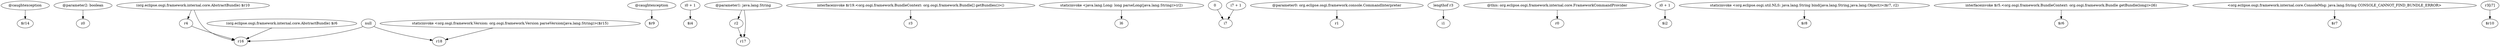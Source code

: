 digraph g {
0[label="@caughtexception"]
1[label="$r14"]
0->1[label=""]
2[label="@parameter2: boolean"]
3[label="z0"]
2->3[label=""]
4[label="r4"]
5[label="r16"]
4->5[label=""]
6[label="@caughtexception"]
7[label="$r9"]
6->7[label=""]
8[label="i0 + 1"]
9[label="$i4"]
8->9[label=""]
10[label="@parameter1: java.lang.String"]
11[label="r2"]
10->11[label=""]
12[label="interfaceinvoke $r19.<org.osgi.framework.BundleContext: org.osgi.framework.Bundle[] getBundles()>()"]
13[label="r3"]
12->13[label=""]
14[label="r17"]
10->14[label=""]
15[label="staticinvoke <java.lang.Long: long parseLong(java.lang.String)>(r2)"]
16[label="l6"]
15->16[label=""]
11->14[label=""]
17[label="0"]
18[label="i7"]
17->18[label=""]
19[label="null"]
20[label="r18"]
19->20[label=""]
21[label="(org.eclipse.osgi.framework.internal.core.AbstractBundle) $r10"]
21->4[label=""]
21->5[label=""]
22[label="(org.eclipse.osgi.framework.internal.core.AbstractBundle) $r6"]
22->5[label=""]
23[label="staticinvoke <org.osgi.framework.Version: org.osgi.framework.Version parseVersion(java.lang.String)>($r15)"]
23->20[label=""]
24[label="i7 + 1"]
24->18[label=""]
25[label="@parameter0: org.eclipse.osgi.framework.console.CommandInterpreter"]
26[label="r1"]
25->26[label=""]
27[label="lengthof r3"]
28[label="i1"]
27->28[label=""]
19->5[label=""]
29[label="@this: org.eclipse.osgi.framework.internal.core.FrameworkCommandProvider"]
30[label="r0"]
29->30[label=""]
31[label="i0 + 1"]
32[label="$i2"]
31->32[label=""]
33[label="staticinvoke <org.eclipse.osgi.util.NLS: java.lang.String bind(java.lang.String,java.lang.Object)>($r7, r2)"]
34[label="$r8"]
33->34[label=""]
35[label="interfaceinvoke $r5.<org.osgi.framework.BundleContext: org.osgi.framework.Bundle getBundle(long)>(l6)"]
36[label="$r6"]
35->36[label=""]
37[label="<org.eclipse.osgi.framework.internal.core.ConsoleMsg: java.lang.String CONSOLE_CANNOT_FIND_BUNDLE_ERROR>"]
38[label="$r7"]
37->38[label=""]
39[label="r3[i7]"]
40[label="$r10"]
39->40[label=""]
}